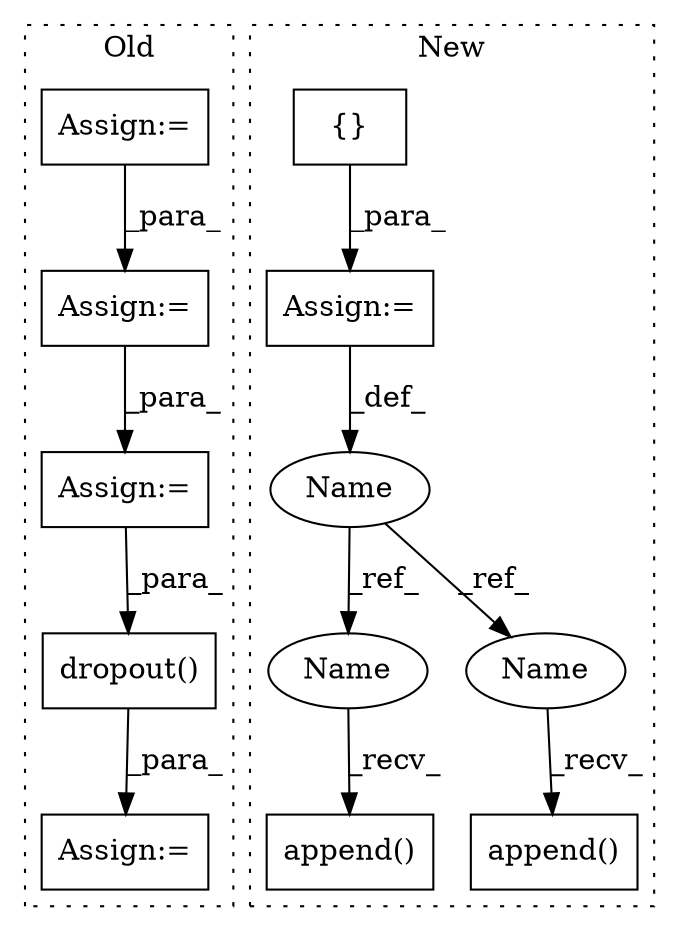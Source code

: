 digraph G {
subgraph cluster0 {
1 [label="dropout()" a="75" s="2285,2299" l="13,1" shape="box"];
6 [label="Assign:=" a="68" s="2058" l="3" shape="box"];
8 [label="Assign:=" a="68" s="1981" l="3" shape="box"];
9 [label="Assign:=" a="68" s="2156" l="3" shape="box"];
10 [label="Assign:=" a="68" s="2315" l="3" shape="box"];
label = "Old";
style="dotted";
}
subgraph cluster1 {
2 [label="append()" a="75" s="1429,1444" l="14,1" shape="box"];
3 [label="Name" a="87" s="1346" l="6" shape="ellipse"];
4 [label="append()" a="75" s="1902,1917" l="14,1" shape="box"];
5 [label="{}" a="59" s="1355,1355" l="2,1" shape="box"];
7 [label="Assign:=" a="68" s="1352" l="3" shape="box"];
11 [label="Name" a="87" s="1902" l="6" shape="ellipse"];
12 [label="Name" a="87" s="1429" l="6" shape="ellipse"];
label = "New";
style="dotted";
}
1 -> 10 [label="_para_"];
3 -> 11 [label="_ref_"];
3 -> 12 [label="_ref_"];
5 -> 7 [label="_para_"];
6 -> 9 [label="_para_"];
7 -> 3 [label="_def_"];
8 -> 6 [label="_para_"];
9 -> 1 [label="_para_"];
11 -> 4 [label="_recv_"];
12 -> 2 [label="_recv_"];
}